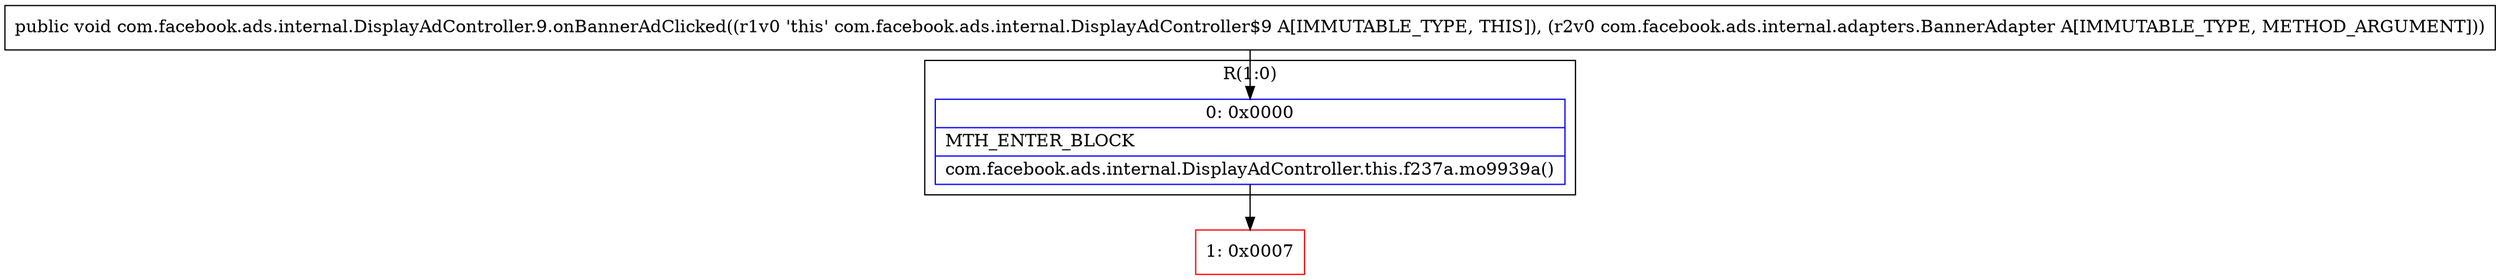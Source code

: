digraph "CFG forcom.facebook.ads.internal.DisplayAdController.9.onBannerAdClicked(Lcom\/facebook\/ads\/internal\/adapters\/BannerAdapter;)V" {
subgraph cluster_Region_246750354 {
label = "R(1:0)";
node [shape=record,color=blue];
Node_0 [shape=record,label="{0\:\ 0x0000|MTH_ENTER_BLOCK\l|com.facebook.ads.internal.DisplayAdController.this.f237a.mo9939a()\l}"];
}
Node_1 [shape=record,color=red,label="{1\:\ 0x0007}"];
MethodNode[shape=record,label="{public void com.facebook.ads.internal.DisplayAdController.9.onBannerAdClicked((r1v0 'this' com.facebook.ads.internal.DisplayAdController$9 A[IMMUTABLE_TYPE, THIS]), (r2v0 com.facebook.ads.internal.adapters.BannerAdapter A[IMMUTABLE_TYPE, METHOD_ARGUMENT])) }"];
MethodNode -> Node_0;
Node_0 -> Node_1;
}

